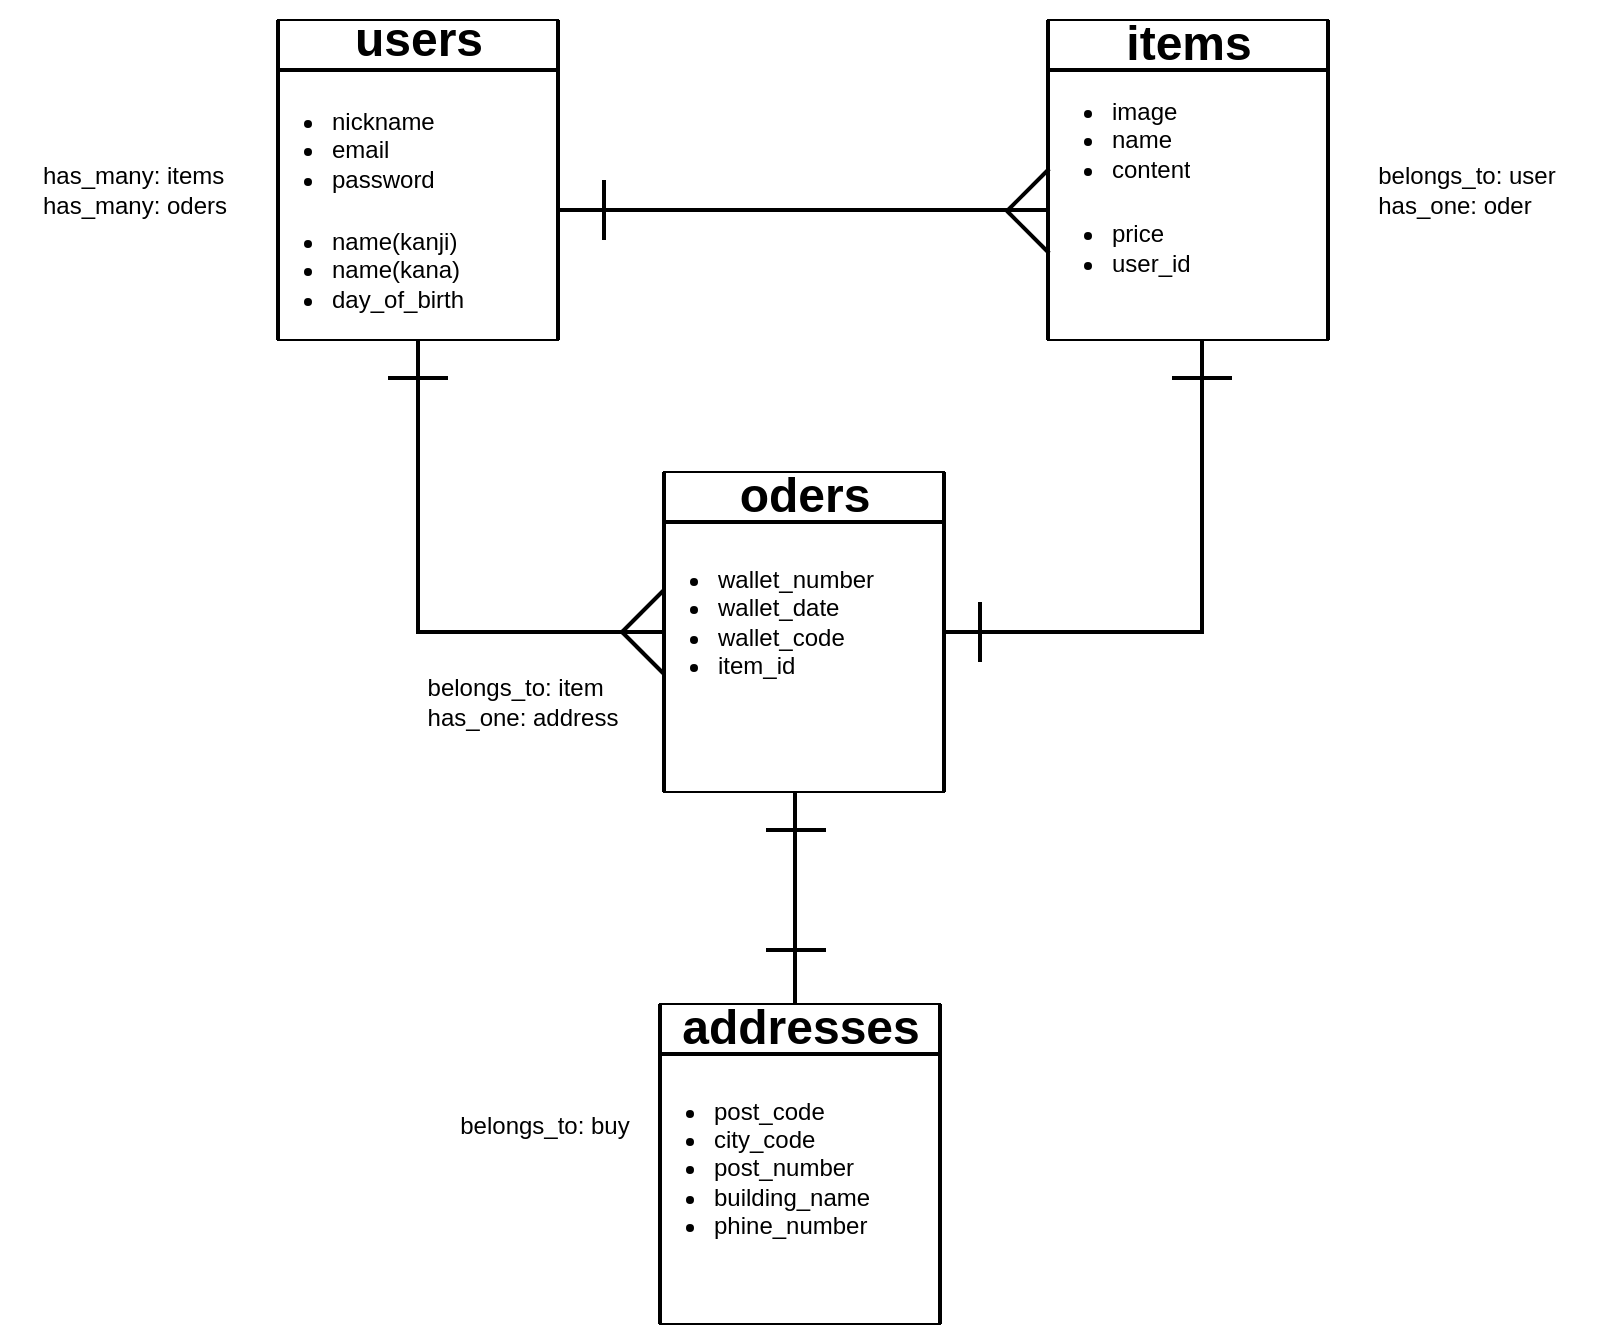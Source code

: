<mxfile>
    <diagram id="_jFlRk57iaFYQJlf225O" name="ページ1">
        <mxGraphModel dx="919" dy="817" grid="1" gridSize="10" guides="1" tooltips="1" connect="1" arrows="1" fold="1" page="1" pageScale="1" pageWidth="827" pageHeight="1169" math="0" shadow="0">
            <root>
                <mxCell id="0"/>
                <mxCell id="1" parent="0"/>
                <mxCell id="53" value="&lt;ul&gt;&lt;li&gt;nickname&lt;/li&gt;&lt;li&gt;email&lt;/li&gt;&lt;li&gt;password&lt;/li&gt;&lt;/ul&gt;" style="text;strokeColor=none;fillColor=none;html=1;whiteSpace=wrap;verticalAlign=middle;overflow=hidden;" vertex="1" parent="1">
                    <mxGeometry x="140" y="130" width="150" height="110" as="geometry"/>
                </mxCell>
                <mxCell id="80" value="&lt;ul&gt;&lt;li&gt;name(kanji)&lt;/li&gt;&lt;li&gt;name(kana)&lt;/li&gt;&lt;li&gt;day_of_birth&lt;/li&gt;&lt;/ul&gt;" style="text;strokeColor=none;fillColor=none;html=1;whiteSpace=wrap;verticalAlign=middle;overflow=hidden;" vertex="1" parent="1">
                    <mxGeometry x="140" y="190" width="150" height="110" as="geometry"/>
                </mxCell>
                <mxCell id="82" value="" style="shape=partialRectangle;whiteSpace=wrap;html=1;left=0;right=0;fillColor=none;" vertex="1" parent="1">
                    <mxGeometry x="155" y="120" width="140" height="160" as="geometry"/>
                </mxCell>
                <mxCell id="83" value="" style="line;strokeWidth=2;direction=south;html=1;" vertex="1" parent="1">
                    <mxGeometry x="145" y="120" width="20" height="160" as="geometry"/>
                </mxCell>
                <mxCell id="84" value="" style="line;strokeWidth=2;direction=south;html=1;" vertex="1" parent="1">
                    <mxGeometry x="290" y="120" width="10" height="160" as="geometry"/>
                </mxCell>
                <mxCell id="86" value="" style="line;strokeWidth=2;html=1;" vertex="1" parent="1">
                    <mxGeometry x="155" y="140" width="140" height="10" as="geometry"/>
                </mxCell>
                <mxCell id="88" value="users" style="text;strokeColor=none;fillColor=none;html=1;fontSize=24;fontStyle=1;verticalAlign=middle;align=center;" vertex="1" parent="1">
                    <mxGeometry x="175" y="110" width="100" height="40" as="geometry"/>
                </mxCell>
                <mxCell id="89" value="" style="shape=partialRectangle;whiteSpace=wrap;html=1;left=0;right=0;fillColor=none;" vertex="1" parent="1">
                    <mxGeometry x="540" y="120" width="140" height="160" as="geometry"/>
                </mxCell>
                <mxCell id="90" value="" style="line;strokeWidth=2;direction=south;html=1;" vertex="1" parent="1">
                    <mxGeometry x="675" y="120" width="10" height="160" as="geometry"/>
                </mxCell>
                <mxCell id="91" value="" style="line;strokeWidth=2;html=1;" vertex="1" parent="1">
                    <mxGeometry x="540" y="140" width="140" height="10" as="geometry"/>
                </mxCell>
                <mxCell id="92" value="items" style="text;strokeColor=none;fillColor=none;html=1;fontSize=24;fontStyle=1;verticalAlign=middle;align=center;" vertex="1" parent="1">
                    <mxGeometry x="560" y="112" width="100" height="40" as="geometry"/>
                </mxCell>
                <mxCell id="93" value="" style="line;strokeWidth=2;direction=south;html=1;" vertex="1" parent="1">
                    <mxGeometry x="530" y="120" width="20" height="160" as="geometry"/>
                </mxCell>
                <mxCell id="96" value="&lt;ul&gt;&lt;li&gt;image&lt;/li&gt;&lt;li&gt;name&lt;/li&gt;&lt;li&gt;content&lt;/li&gt;&lt;/ul&gt;" style="text;strokeColor=none;fillColor=none;html=1;whiteSpace=wrap;verticalAlign=middle;overflow=hidden;" vertex="1" parent="1">
                    <mxGeometry x="530" y="140" width="100" height="80" as="geometry"/>
                </mxCell>
                <mxCell id="97" value="&lt;ul&gt;&lt;li&gt;price&lt;/li&gt;&lt;li&gt;user_id&lt;/li&gt;&lt;/ul&gt;" style="text;strokeColor=none;fillColor=none;html=1;whiteSpace=wrap;verticalAlign=middle;overflow=hidden;" vertex="1" parent="1">
                    <mxGeometry x="530" y="194" width="100" height="80" as="geometry"/>
                </mxCell>
                <mxCell id="105" value="&lt;ul&gt;&lt;li&gt;wallet_number&lt;/li&gt;&lt;li&gt;wallet_date&lt;/li&gt;&lt;li&gt;wallet_code&lt;/li&gt;&lt;li&gt;item_id&lt;/li&gt;&lt;/ul&gt;" style="text;strokeColor=none;fillColor=none;html=1;whiteSpace=wrap;verticalAlign=middle;overflow=hidden;" vertex="1" parent="1">
                    <mxGeometry x="333" y="366" width="150" height="110" as="geometry"/>
                </mxCell>
                <mxCell id="106" value="" style="shape=partialRectangle;whiteSpace=wrap;html=1;left=0;right=0;fillColor=none;" vertex="1" parent="1">
                    <mxGeometry x="348" y="346" width="140" height="160" as="geometry"/>
                </mxCell>
                <mxCell id="107" value="" style="line;strokeWidth=2;direction=south;html=1;" vertex="1" parent="1">
                    <mxGeometry x="338" y="346" width="20" height="160" as="geometry"/>
                </mxCell>
                <mxCell id="108" value="" style="line;strokeWidth=2;direction=south;html=1;" vertex="1" parent="1">
                    <mxGeometry x="483" y="346" width="10" height="160" as="geometry"/>
                </mxCell>
                <mxCell id="109" value="" style="line;strokeWidth=2;html=1;" vertex="1" parent="1">
                    <mxGeometry x="348" y="366" width="140" height="10" as="geometry"/>
                </mxCell>
                <mxCell id="110" value="oders" style="text;strokeColor=none;fillColor=none;html=1;fontSize=24;fontStyle=1;verticalAlign=middle;align=center;" vertex="1" parent="1">
                    <mxGeometry x="368" y="338" width="100" height="40" as="geometry"/>
                </mxCell>
                <mxCell id="117" value="&lt;ul&gt;&lt;li&gt;post_code&lt;/li&gt;&lt;li&gt;city_code&lt;/li&gt;&lt;li&gt;post_number&lt;/li&gt;&lt;li&gt;building_name&lt;/li&gt;&lt;li&gt;phine_number&lt;/li&gt;&lt;/ul&gt;" style="text;strokeColor=none;fillColor=none;html=1;whiteSpace=wrap;verticalAlign=middle;overflow=hidden;" vertex="1" parent="1">
                    <mxGeometry x="331" y="624.5" width="150" height="139" as="geometry"/>
                </mxCell>
                <mxCell id="118" value="" style="shape=partialRectangle;whiteSpace=wrap;html=1;left=0;right=0;fillColor=none;" vertex="1" parent="1">
                    <mxGeometry x="346" y="612" width="140" height="160" as="geometry"/>
                </mxCell>
                <mxCell id="119" value="" style="line;strokeWidth=2;direction=south;html=1;" vertex="1" parent="1">
                    <mxGeometry x="336" y="612" width="20" height="160" as="geometry"/>
                </mxCell>
                <mxCell id="120" value="" style="line;strokeWidth=2;direction=south;html=1;" vertex="1" parent="1">
                    <mxGeometry x="481" y="612" width="10" height="160" as="geometry"/>
                </mxCell>
                <mxCell id="121" value="" style="line;strokeWidth=2;html=1;" vertex="1" parent="1">
                    <mxGeometry x="346" y="632" width="140" height="10" as="geometry"/>
                </mxCell>
                <mxCell id="122" value="addresses" style="text;strokeColor=none;fillColor=none;html=1;fontSize=24;fontStyle=1;verticalAlign=middle;align=center;" vertex="1" parent="1">
                    <mxGeometry x="366" y="604" width="100" height="40" as="geometry"/>
                </mxCell>
                <mxCell id="124" value="" style="line;strokeWidth=2;html=1;" vertex="1" parent="1">
                    <mxGeometry x="295" y="210" width="245" height="10" as="geometry"/>
                </mxCell>
                <mxCell id="125" value="" style="line;strokeWidth=2;html=1;rotation=-90;" vertex="1" parent="1">
                    <mxGeometry x="303" y="210" width="30" height="10" as="geometry"/>
                </mxCell>
                <mxCell id="126" value="" style="line;strokeWidth=2;html=1;rotation=-45;" vertex="1" parent="1">
                    <mxGeometry x="515" y="200" width="30" height="10" as="geometry"/>
                </mxCell>
                <mxCell id="127" value="" style="line;strokeWidth=2;html=1;rotation=45;" vertex="1" parent="1">
                    <mxGeometry x="515" y="221" width="30" height="10" as="geometry"/>
                </mxCell>
                <mxCell id="128" value="" style="line;strokeWidth=2;html=1;rotation=-180;" vertex="1" parent="1">
                    <mxGeometry x="210" y="294" width="30" height="10" as="geometry"/>
                </mxCell>
                <mxCell id="129" value="" style="line;strokeWidth=2;html=1;rotation=-90;" vertex="1" parent="1">
                    <mxGeometry x="151.25" y="348.25" width="147.5" height="10" as="geometry"/>
                </mxCell>
                <mxCell id="133" value="" style="line;strokeWidth=2;html=1;rotation=-180;" vertex="1" parent="1">
                    <mxGeometry x="225.5" y="421" width="121.5" height="10" as="geometry"/>
                </mxCell>
                <mxCell id="134" value="" style="line;strokeWidth=2;html=1;rotation=-135;" vertex="1" parent="1">
                    <mxGeometry x="322" y="431" width="30" height="10" as="geometry"/>
                </mxCell>
                <mxCell id="135" value="" style="line;strokeWidth=2;html=1;rotation=-45;" vertex="1" parent="1">
                    <mxGeometry x="322" y="411" width="30" height="10" as="geometry"/>
                </mxCell>
                <mxCell id="138" value="" style="line;strokeWidth=2;html=1;rotation=-180;" vertex="1" parent="1">
                    <mxGeometry x="488.5" y="421" width="128" height="10" as="geometry"/>
                </mxCell>
                <mxCell id="140" value="" style="line;strokeWidth=2;html=1;rotation=-180;" vertex="1" parent="1">
                    <mxGeometry x="602" y="294" width="30" height="10" as="geometry"/>
                </mxCell>
                <mxCell id="142" value="" style="line;strokeWidth=2;html=1;rotation=-90;" vertex="1" parent="1">
                    <mxGeometry x="543.25" y="348.25" width="147.5" height="10" as="geometry"/>
                </mxCell>
                <mxCell id="145" value="" style="line;strokeWidth=2;html=1;rotation=-90;" vertex="1" parent="1">
                    <mxGeometry x="491" y="421" width="30" height="10" as="geometry"/>
                </mxCell>
                <mxCell id="148" value="" style="line;strokeWidth=2;html=1;rotation=-90;" vertex="1" parent="1">
                    <mxGeometry x="361" y="554" width="105" height="10" as="geometry"/>
                </mxCell>
                <mxCell id="149" value="" style="line;strokeWidth=2;html=1;rotation=0;" vertex="1" parent="1">
                    <mxGeometry x="399" y="520" width="30" height="10" as="geometry"/>
                </mxCell>
                <mxCell id="150" value="" style="line;strokeWidth=2;html=1;rotation=-180;" vertex="1" parent="1">
                    <mxGeometry x="399" y="580" width="30" height="10" as="geometry"/>
                </mxCell>
                <UserObject label="&lt;div style=&quot;text-align: left&quot;&gt;&lt;span&gt;has_many: items&lt;/span&gt;&lt;/div&gt;has_many: oders" placeholders="1" name="Variable" id="151">
                    <mxCell style="text;html=1;strokeColor=none;fillColor=none;align=center;verticalAlign=middle;whiteSpace=wrap;overflow=hidden;" vertex="1" parent="1">
                        <mxGeometry x="16.25" y="175" width="135" height="60" as="geometry"/>
                    </mxCell>
                </UserObject>
                <UserObject label="&lt;div style=&quot;text-align: left&quot;&gt;&lt;span&gt;belongs_to: user&lt;/span&gt;&lt;/div&gt;&lt;div style=&quot;text-align: left&quot;&gt;has_one: oder&lt;/div&gt;" placeholders="1" name="Variable" id="152">
                    <mxCell style="text;html=1;strokeColor=none;fillColor=none;align=center;verticalAlign=middle;whiteSpace=wrap;overflow=hidden;" vertex="1" parent="1">
                        <mxGeometry x="682" y="175" width="135" height="60" as="geometry"/>
                    </mxCell>
                </UserObject>
                <UserObject label="&lt;div style=&quot;text-align: left&quot;&gt;&lt;span&gt;belongs_to: item&lt;/span&gt;&lt;/div&gt;&lt;div style=&quot;text-align: left&quot;&gt;&lt;span&gt;has_one: address&lt;/span&gt;&lt;/div&gt;" placeholders="1" name="Variable" id="154">
                    <mxCell style="text;html=1;strokeColor=none;fillColor=none;align=center;verticalAlign=middle;whiteSpace=wrap;overflow=hidden;" vertex="1" parent="1">
                        <mxGeometry x="210" y="431" width="135" height="60" as="geometry"/>
                    </mxCell>
                </UserObject>
                <UserObject label="&lt;div style=&quot;text-align: left&quot;&gt;&lt;span&gt;belongs_to: buy&lt;/span&gt;&lt;/div&gt;&lt;div style=&quot;text-align: left&quot;&gt;&lt;br&gt;&lt;/div&gt;" placeholders="1" name="Variable" id="155">
                    <mxCell style="text;html=1;strokeColor=none;fillColor=none;align=center;verticalAlign=middle;whiteSpace=wrap;overflow=hidden;" vertex="1" parent="1">
                        <mxGeometry x="221" y="650" width="135" height="60" as="geometry"/>
                    </mxCell>
                </UserObject>
            </root>
        </mxGraphModel>
    </diagram>
</mxfile>